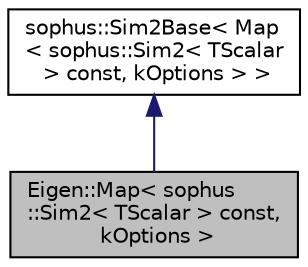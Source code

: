 digraph "Eigen::Map&lt; sophus::Sim2&lt; TScalar &gt; const, kOptions &gt;"
{
 // LATEX_PDF_SIZE
  edge [fontname="Helvetica",fontsize="10",labelfontname="Helvetica",labelfontsize="10"];
  node [fontname="Helvetica",fontsize="10",shape=record];
  Node1 [label="Eigen::Map\< sophus\l::Sim2\< TScalar \> const,\l kOptions \>",height=0.2,width=0.4,color="black", fillcolor="grey75", style="filled", fontcolor="black",tooltip="Specialization of Eigen::Map for Sim2 const; derived from Sim2Base."];
  Node2 -> Node1 [dir="back",color="midnightblue",fontsize="10",style="solid",fontname="Helvetica"];
  Node2 [label="sophus::Sim2Base\< Map\l\< sophus::Sim2\< TScalar\l \> const, kOptions \> \>",height=0.2,width=0.4,color="black", fillcolor="white", style="filled",URL="$classsophus_1_1_sim2_base.html",tooltip=" "];
}
